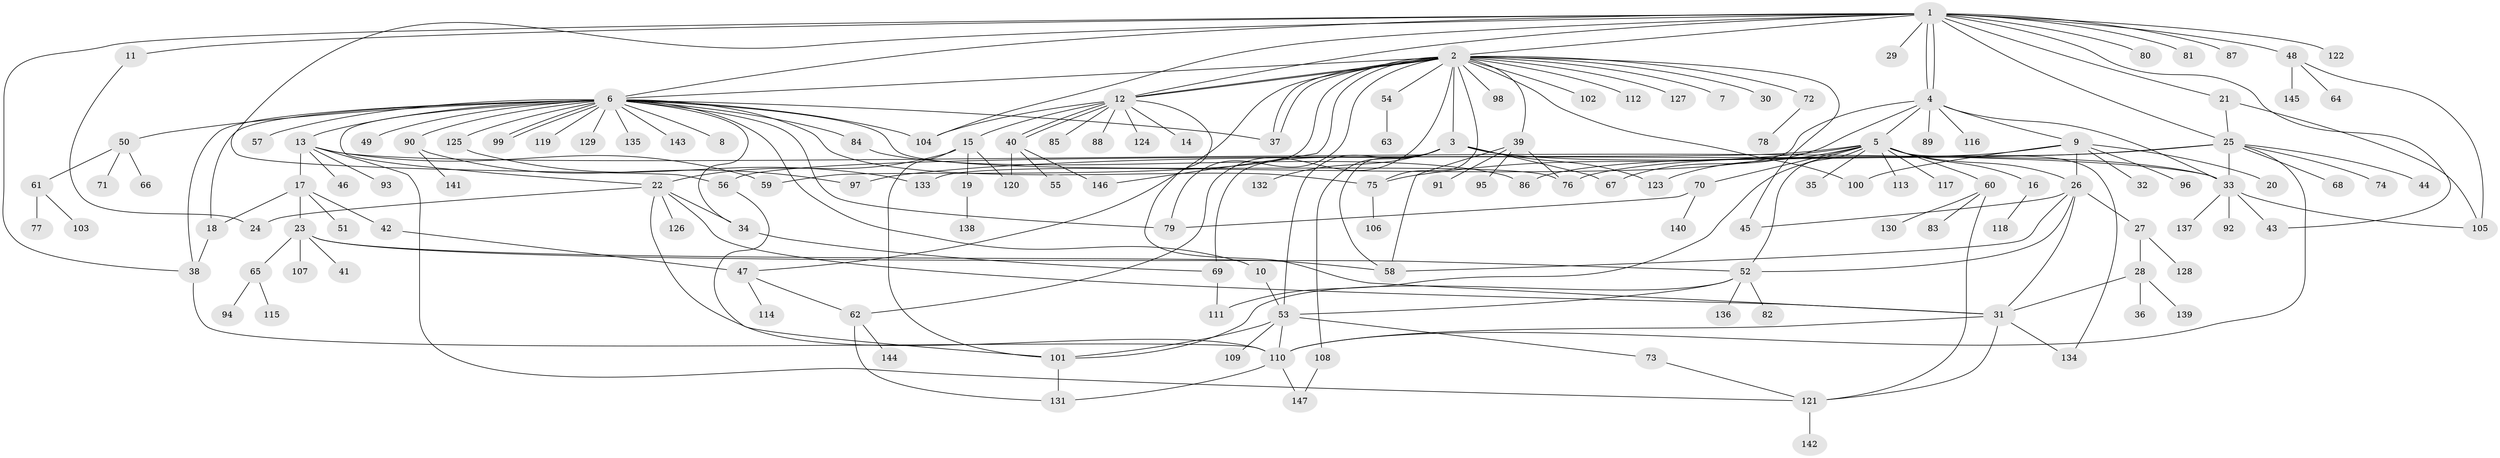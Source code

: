 // Generated by graph-tools (version 1.1) at 2025/25/03/09/25 03:25:54]
// undirected, 147 vertices, 215 edges
graph export_dot {
graph [start="1"]
  node [color=gray90,style=filled];
  1;
  2;
  3;
  4;
  5;
  6;
  7;
  8;
  9;
  10;
  11;
  12;
  13;
  14;
  15;
  16;
  17;
  18;
  19;
  20;
  21;
  22;
  23;
  24;
  25;
  26;
  27;
  28;
  29;
  30;
  31;
  32;
  33;
  34;
  35;
  36;
  37;
  38;
  39;
  40;
  41;
  42;
  43;
  44;
  45;
  46;
  47;
  48;
  49;
  50;
  51;
  52;
  53;
  54;
  55;
  56;
  57;
  58;
  59;
  60;
  61;
  62;
  63;
  64;
  65;
  66;
  67;
  68;
  69;
  70;
  71;
  72;
  73;
  74;
  75;
  76;
  77;
  78;
  79;
  80;
  81;
  82;
  83;
  84;
  85;
  86;
  87;
  88;
  89;
  90;
  91;
  92;
  93;
  94;
  95;
  96;
  97;
  98;
  99;
  100;
  101;
  102;
  103;
  104;
  105;
  106;
  107;
  108;
  109;
  110;
  111;
  112;
  113;
  114;
  115;
  116;
  117;
  118;
  119;
  120;
  121;
  122;
  123;
  124;
  125;
  126;
  127;
  128;
  129;
  130;
  131;
  132;
  133;
  134;
  135;
  136;
  137;
  138;
  139;
  140;
  141;
  142;
  143;
  144;
  145;
  146;
  147;
  1 -- 2;
  1 -- 4;
  1 -- 4;
  1 -- 6;
  1 -- 11;
  1 -- 12;
  1 -- 21;
  1 -- 25;
  1 -- 29;
  1 -- 38;
  1 -- 43;
  1 -- 48;
  1 -- 56;
  1 -- 80;
  1 -- 81;
  1 -- 87;
  1 -- 104;
  1 -- 122;
  2 -- 3;
  2 -- 6;
  2 -- 7;
  2 -- 12;
  2 -- 12;
  2 -- 30;
  2 -- 37;
  2 -- 37;
  2 -- 39;
  2 -- 45;
  2 -- 47;
  2 -- 54;
  2 -- 59;
  2 -- 62;
  2 -- 72;
  2 -- 75;
  2 -- 79;
  2 -- 98;
  2 -- 100;
  2 -- 102;
  2 -- 112;
  2 -- 127;
  2 -- 146;
  3 -- 33;
  3 -- 53;
  3 -- 58;
  3 -- 67;
  3 -- 69;
  3 -- 108;
  3 -- 123;
  3 -- 132;
  4 -- 5;
  4 -- 9;
  4 -- 33;
  4 -- 67;
  4 -- 89;
  4 -- 116;
  4 -- 133;
  5 -- 16;
  5 -- 26;
  5 -- 35;
  5 -- 52;
  5 -- 56;
  5 -- 60;
  5 -- 70;
  5 -- 75;
  5 -- 111;
  5 -- 113;
  5 -- 117;
  5 -- 123;
  5 -- 134;
  6 -- 8;
  6 -- 10;
  6 -- 13;
  6 -- 18;
  6 -- 22;
  6 -- 34;
  6 -- 37;
  6 -- 38;
  6 -- 49;
  6 -- 50;
  6 -- 57;
  6 -- 75;
  6 -- 76;
  6 -- 79;
  6 -- 84;
  6 -- 90;
  6 -- 99;
  6 -- 99;
  6 -- 104;
  6 -- 119;
  6 -- 125;
  6 -- 129;
  6 -- 135;
  6 -- 143;
  9 -- 20;
  9 -- 26;
  9 -- 32;
  9 -- 86;
  9 -- 96;
  9 -- 100;
  10 -- 53;
  11 -- 24;
  12 -- 14;
  12 -- 15;
  12 -- 31;
  12 -- 40;
  12 -- 40;
  12 -- 85;
  12 -- 88;
  12 -- 104;
  12 -- 124;
  13 -- 17;
  13 -- 33;
  13 -- 46;
  13 -- 59;
  13 -- 93;
  13 -- 121;
  15 -- 19;
  15 -- 22;
  15 -- 101;
  15 -- 120;
  16 -- 118;
  17 -- 18;
  17 -- 23;
  17 -- 42;
  17 -- 51;
  18 -- 38;
  19 -- 138;
  21 -- 25;
  21 -- 105;
  22 -- 24;
  22 -- 31;
  22 -- 34;
  22 -- 110;
  22 -- 126;
  23 -- 41;
  23 -- 52;
  23 -- 58;
  23 -- 65;
  23 -- 107;
  25 -- 33;
  25 -- 44;
  25 -- 68;
  25 -- 74;
  25 -- 76;
  25 -- 97;
  25 -- 110;
  26 -- 27;
  26 -- 31;
  26 -- 45;
  26 -- 52;
  26 -- 58;
  27 -- 28;
  27 -- 128;
  28 -- 31;
  28 -- 36;
  28 -- 139;
  31 -- 110;
  31 -- 121;
  31 -- 134;
  33 -- 43;
  33 -- 92;
  33 -- 105;
  33 -- 137;
  34 -- 69;
  38 -- 110;
  39 -- 58;
  39 -- 76;
  39 -- 91;
  39 -- 95;
  40 -- 55;
  40 -- 120;
  40 -- 146;
  42 -- 47;
  47 -- 62;
  47 -- 114;
  48 -- 64;
  48 -- 105;
  48 -- 145;
  50 -- 61;
  50 -- 66;
  50 -- 71;
  52 -- 53;
  52 -- 82;
  52 -- 101;
  52 -- 136;
  53 -- 73;
  53 -- 101;
  53 -- 109;
  53 -- 110;
  54 -- 63;
  56 -- 101;
  60 -- 83;
  60 -- 121;
  60 -- 130;
  61 -- 77;
  61 -- 103;
  62 -- 131;
  62 -- 144;
  65 -- 94;
  65 -- 115;
  69 -- 111;
  70 -- 79;
  70 -- 140;
  72 -- 78;
  73 -- 121;
  75 -- 106;
  84 -- 86;
  90 -- 97;
  90 -- 141;
  101 -- 131;
  108 -- 147;
  110 -- 131;
  110 -- 147;
  121 -- 142;
  125 -- 133;
}

